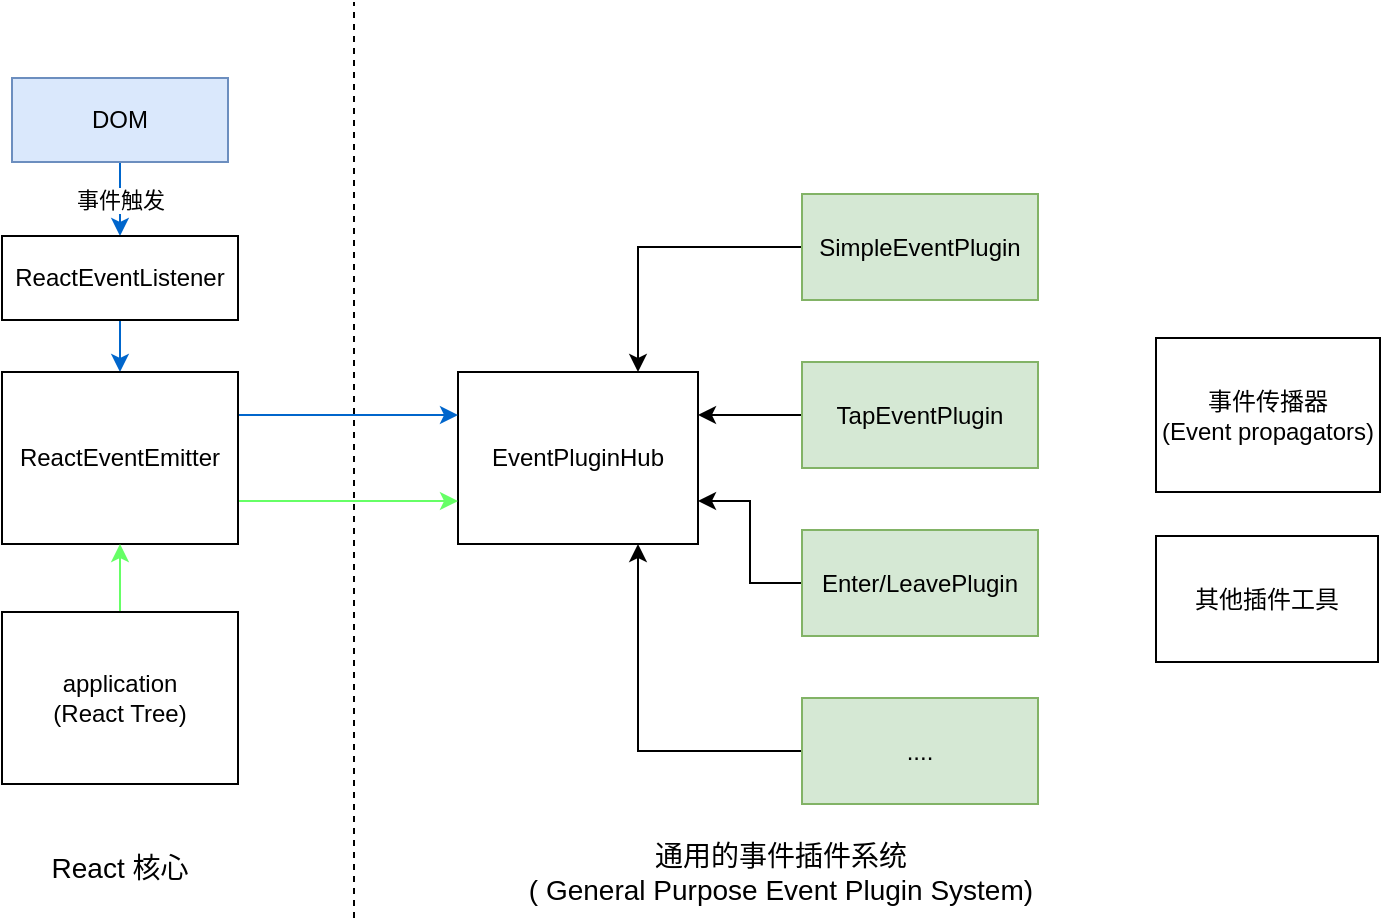 <mxfile version="11.0.7" type="device"><diagram id="V2CoePb4349xV_ebNDk-" name="第 1 页"><mxGraphModel dx="1186" dy="582" grid="0" gridSize="10" guides="1" tooltips="1" connect="1" arrows="1" fold="1" page="0" pageScale="1" pageWidth="850" pageHeight="1100" math="0" shadow="0"><root><mxCell id="0"/><mxCell id="1" parent="0"/><mxCell id="wBSHvm2xXI08q6N6aAb3-1" value="EventPluginHub" style="rounded=0;whiteSpace=wrap;html=1;" vertex="1" parent="1"><mxGeometry x="204" y="220" width="120" height="86" as="geometry"/></mxCell><mxCell id="wBSHvm2xXI08q6N6aAb3-6" style="edgeStyle=orthogonalEdgeStyle;rounded=0;orthogonalLoop=1;jettySize=auto;html=1;exitX=0;exitY=0.5;exitDx=0;exitDy=0;entryX=0.75;entryY=0;entryDx=0;entryDy=0;" edge="1" parent="1" source="wBSHvm2xXI08q6N6aAb3-2" target="wBSHvm2xXI08q6N6aAb3-1"><mxGeometry relative="1" as="geometry"/></mxCell><mxCell id="wBSHvm2xXI08q6N6aAb3-2" value="SimpleEventPlugin" style="rounded=0;whiteSpace=wrap;html=1;fillColor=#d5e8d4;strokeColor=#82b366;" vertex="1" parent="1"><mxGeometry x="376" y="131" width="118" height="53" as="geometry"/></mxCell><mxCell id="wBSHvm2xXI08q6N6aAb3-9" style="edgeStyle=orthogonalEdgeStyle;rounded=0;orthogonalLoop=1;jettySize=auto;html=1;exitX=0;exitY=0.5;exitDx=0;exitDy=0;entryX=1;entryY=0.25;entryDx=0;entryDy=0;" edge="1" parent="1" source="wBSHvm2xXI08q6N6aAb3-3" target="wBSHvm2xXI08q6N6aAb3-1"><mxGeometry relative="1" as="geometry"/></mxCell><mxCell id="wBSHvm2xXI08q6N6aAb3-3" value="TapEventPlugin" style="rounded=0;whiteSpace=wrap;html=1;fillColor=#d5e8d4;strokeColor=#82b366;" vertex="1" parent="1"><mxGeometry x="376" y="215" width="118" height="53" as="geometry"/></mxCell><mxCell id="wBSHvm2xXI08q6N6aAb3-8" style="edgeStyle=orthogonalEdgeStyle;rounded=0;orthogonalLoop=1;jettySize=auto;html=1;exitX=0;exitY=0.5;exitDx=0;exitDy=0;entryX=1;entryY=0.75;entryDx=0;entryDy=0;" edge="1" parent="1" source="wBSHvm2xXI08q6N6aAb3-4" target="wBSHvm2xXI08q6N6aAb3-1"><mxGeometry relative="1" as="geometry"/></mxCell><mxCell id="wBSHvm2xXI08q6N6aAb3-4" value="Enter/LeavePlugin" style="rounded=0;whiteSpace=wrap;html=1;fillColor=#d5e8d4;strokeColor=#82b366;" vertex="1" parent="1"><mxGeometry x="376" y="299" width="118" height="53" as="geometry"/></mxCell><mxCell id="wBSHvm2xXI08q6N6aAb3-7" style="edgeStyle=orthogonalEdgeStyle;rounded=0;orthogonalLoop=1;jettySize=auto;html=1;exitX=0;exitY=0.5;exitDx=0;exitDy=0;entryX=0.75;entryY=1;entryDx=0;entryDy=0;" edge="1" parent="1" source="wBSHvm2xXI08q6N6aAb3-5" target="wBSHvm2xXI08q6N6aAb3-1"><mxGeometry relative="1" as="geometry"/></mxCell><mxCell id="wBSHvm2xXI08q6N6aAb3-5" value="...." style="rounded=0;whiteSpace=wrap;html=1;fillColor=#d5e8d4;strokeColor=#82b366;" vertex="1" parent="1"><mxGeometry x="376" y="383" width="118" height="53" as="geometry"/></mxCell><mxCell id="wBSHvm2xXI08q6N6aAb3-12" value="事件触发" style="edgeStyle=orthogonalEdgeStyle;rounded=0;orthogonalLoop=1;jettySize=auto;html=1;exitX=0.5;exitY=1;exitDx=0;exitDy=0;strokeColor=#0066CC;" edge="1" parent="1" source="wBSHvm2xXI08q6N6aAb3-10" target="wBSHvm2xXI08q6N6aAb3-11"><mxGeometry relative="1" as="geometry"/></mxCell><mxCell id="wBSHvm2xXI08q6N6aAb3-10" value="DOM" style="rounded=0;whiteSpace=wrap;html=1;fillColor=#dae8fc;strokeColor=#6c8ebf;" vertex="1" parent="1"><mxGeometry x="-19" y="73" width="108" height="42" as="geometry"/></mxCell><mxCell id="wBSHvm2xXI08q6N6aAb3-15" style="edgeStyle=orthogonalEdgeStyle;rounded=0;orthogonalLoop=1;jettySize=auto;html=1;exitX=0.5;exitY=1;exitDx=0;exitDy=0;strokeColor=#0066CC;" edge="1" parent="1" source="wBSHvm2xXI08q6N6aAb3-11" target="wBSHvm2xXI08q6N6aAb3-13"><mxGeometry relative="1" as="geometry"/></mxCell><mxCell id="wBSHvm2xXI08q6N6aAb3-11" value="ReactEventListener" style="rounded=0;whiteSpace=wrap;html=1;" vertex="1" parent="1"><mxGeometry x="-24" y="152" width="118" height="42" as="geometry"/></mxCell><mxCell id="wBSHvm2xXI08q6N6aAb3-17" style="edgeStyle=orthogonalEdgeStyle;rounded=0;orthogonalLoop=1;jettySize=auto;html=1;exitX=1;exitY=0.75;exitDx=0;exitDy=0;entryX=0;entryY=0.75;entryDx=0;entryDy=0;strokeColor=#66FF66;" edge="1" parent="1" source="wBSHvm2xXI08q6N6aAb3-13" target="wBSHvm2xXI08q6N6aAb3-1"><mxGeometry relative="1" as="geometry"/></mxCell><mxCell id="wBSHvm2xXI08q6N6aAb3-18" style="edgeStyle=orthogonalEdgeStyle;rounded=0;orthogonalLoop=1;jettySize=auto;html=1;exitX=1;exitY=0.25;exitDx=0;exitDy=0;entryX=0;entryY=0.25;entryDx=0;entryDy=0;strokeColor=#0066CC;" edge="1" parent="1" source="wBSHvm2xXI08q6N6aAb3-13" target="wBSHvm2xXI08q6N6aAb3-1"><mxGeometry relative="1" as="geometry"/></mxCell><mxCell id="wBSHvm2xXI08q6N6aAb3-13" value="ReactEventEmitter" style="rounded=0;whiteSpace=wrap;html=1;" vertex="1" parent="1"><mxGeometry x="-24" y="220" width="118" height="86" as="geometry"/></mxCell><mxCell id="wBSHvm2xXI08q6N6aAb3-16" style="edgeStyle=orthogonalEdgeStyle;rounded=0;orthogonalLoop=1;jettySize=auto;html=1;exitX=0.5;exitY=0;exitDx=0;exitDy=0;entryX=0.5;entryY=1;entryDx=0;entryDy=0;strokeColor=#66FF66;" edge="1" parent="1" source="wBSHvm2xXI08q6N6aAb3-14" target="wBSHvm2xXI08q6N6aAb3-13"><mxGeometry relative="1" as="geometry"/></mxCell><mxCell id="wBSHvm2xXI08q6N6aAb3-14" value="application&lt;br&gt;(React Tree)" style="rounded=0;whiteSpace=wrap;html=1;" vertex="1" parent="1"><mxGeometry x="-24" y="340" width="118" height="86" as="geometry"/></mxCell><mxCell id="wBSHvm2xXI08q6N6aAb3-19" value="" style="endArrow=none;dashed=1;html=1;" edge="1" parent="1"><mxGeometry width="50" height="50" relative="1" as="geometry"><mxPoint x="152" y="493" as="sourcePoint"/><mxPoint x="152" y="35" as="targetPoint"/></mxGeometry></mxCell><mxCell id="wBSHvm2xXI08q6N6aAb3-20" value="&lt;font style=&quot;font-size: 14px&quot;&gt;React 核心&lt;/font&gt;" style="text;html=1;strokeColor=none;fillColor=none;align=center;verticalAlign=middle;whiteSpace=wrap;rounded=0;" vertex="1" parent="1"><mxGeometry x="-2" y="460" width="74" height="16" as="geometry"/></mxCell><mxCell id="wBSHvm2xXI08q6N6aAb3-21" value="&lt;span style=&quot;font-size: 14px&quot;&gt;通用的事件插件系统&lt;br&gt;( General Purpose Event Plugin System&lt;/span&gt;&lt;span style=&quot;font-size: 14px&quot;&gt;)&lt;/span&gt;" style="text;html=1;strokeColor=none;fillColor=none;align=center;verticalAlign=middle;whiteSpace=wrap;rounded=0;" vertex="1" parent="1"><mxGeometry x="217" y="462" width="297" height="16" as="geometry"/></mxCell><mxCell id="wBSHvm2xXI08q6N6aAb3-23" value="事件传播器&lt;br&gt;(Event propagators)" style="rounded=0;whiteSpace=wrap;html=1;" vertex="1" parent="1"><mxGeometry x="553" y="203" width="112" height="77" as="geometry"/></mxCell><mxCell id="wBSHvm2xXI08q6N6aAb3-24" value="其他插件工具" style="rounded=0;whiteSpace=wrap;html=1;" vertex="1" parent="1"><mxGeometry x="553" y="302" width="111" height="63" as="geometry"/></mxCell></root></mxGraphModel></diagram></mxfile>